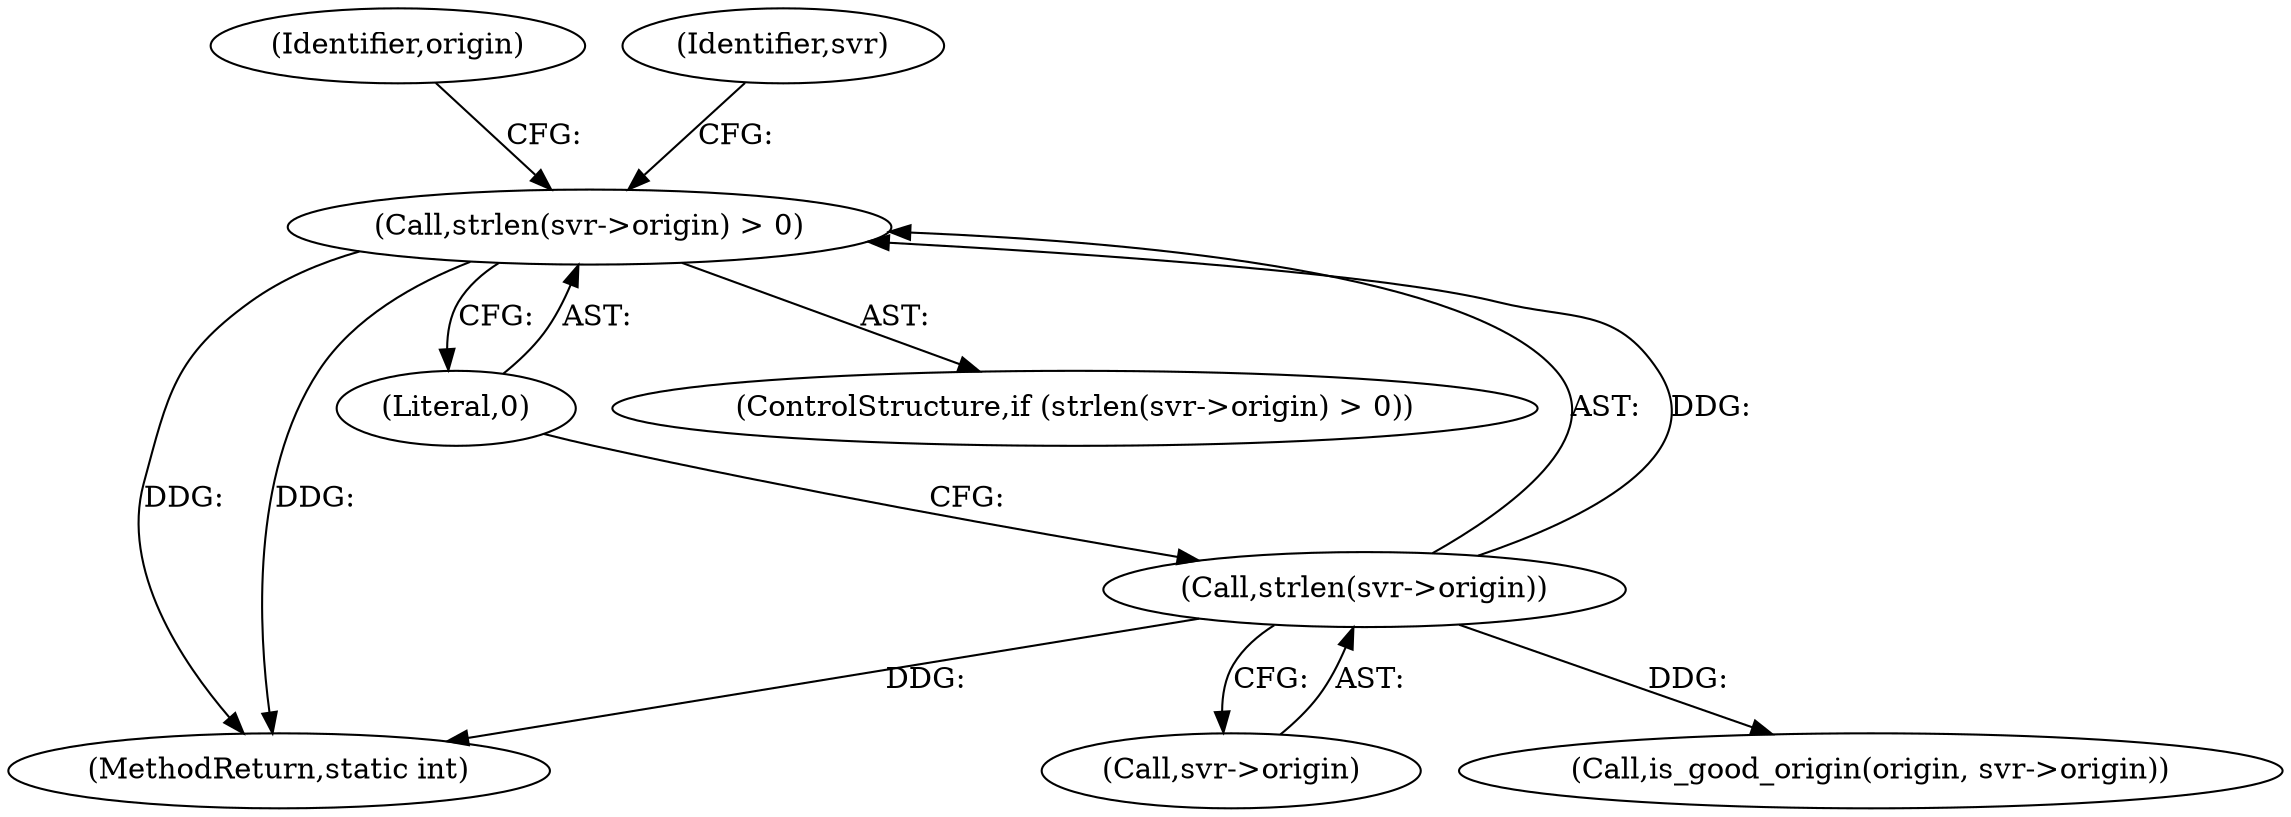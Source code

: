 digraph "0_viabtc_exchange_server_4a7c27bfe98f409623d4d857894d017ff0672cc9#diff-515c81af848352583bff286d6224875f_2@API" {
"1000363" [label="(Call,strlen(svr->origin) > 0)"];
"1000364" [label="(Call,strlen(svr->origin))"];
"1000363" [label="(Call,strlen(svr->origin) > 0)"];
"1000372" [label="(Identifier,origin)"];
"1000365" [label="(Call,svr->origin)"];
"1000484" [label="(MethodReturn,static int)"];
"1000368" [label="(Literal,0)"];
"1000393" [label="(Identifier,svr)"];
"1000384" [label="(Call,is_good_origin(origin, svr->origin))"];
"1000364" [label="(Call,strlen(svr->origin))"];
"1000362" [label="(ControlStructure,if (strlen(svr->origin) > 0))"];
"1000363" -> "1000362"  [label="AST: "];
"1000363" -> "1000368"  [label="CFG: "];
"1000364" -> "1000363"  [label="AST: "];
"1000368" -> "1000363"  [label="AST: "];
"1000372" -> "1000363"  [label="CFG: "];
"1000393" -> "1000363"  [label="CFG: "];
"1000363" -> "1000484"  [label="DDG: "];
"1000363" -> "1000484"  [label="DDG: "];
"1000364" -> "1000363"  [label="DDG: "];
"1000364" -> "1000365"  [label="CFG: "];
"1000365" -> "1000364"  [label="AST: "];
"1000368" -> "1000364"  [label="CFG: "];
"1000364" -> "1000484"  [label="DDG: "];
"1000364" -> "1000384"  [label="DDG: "];
}
